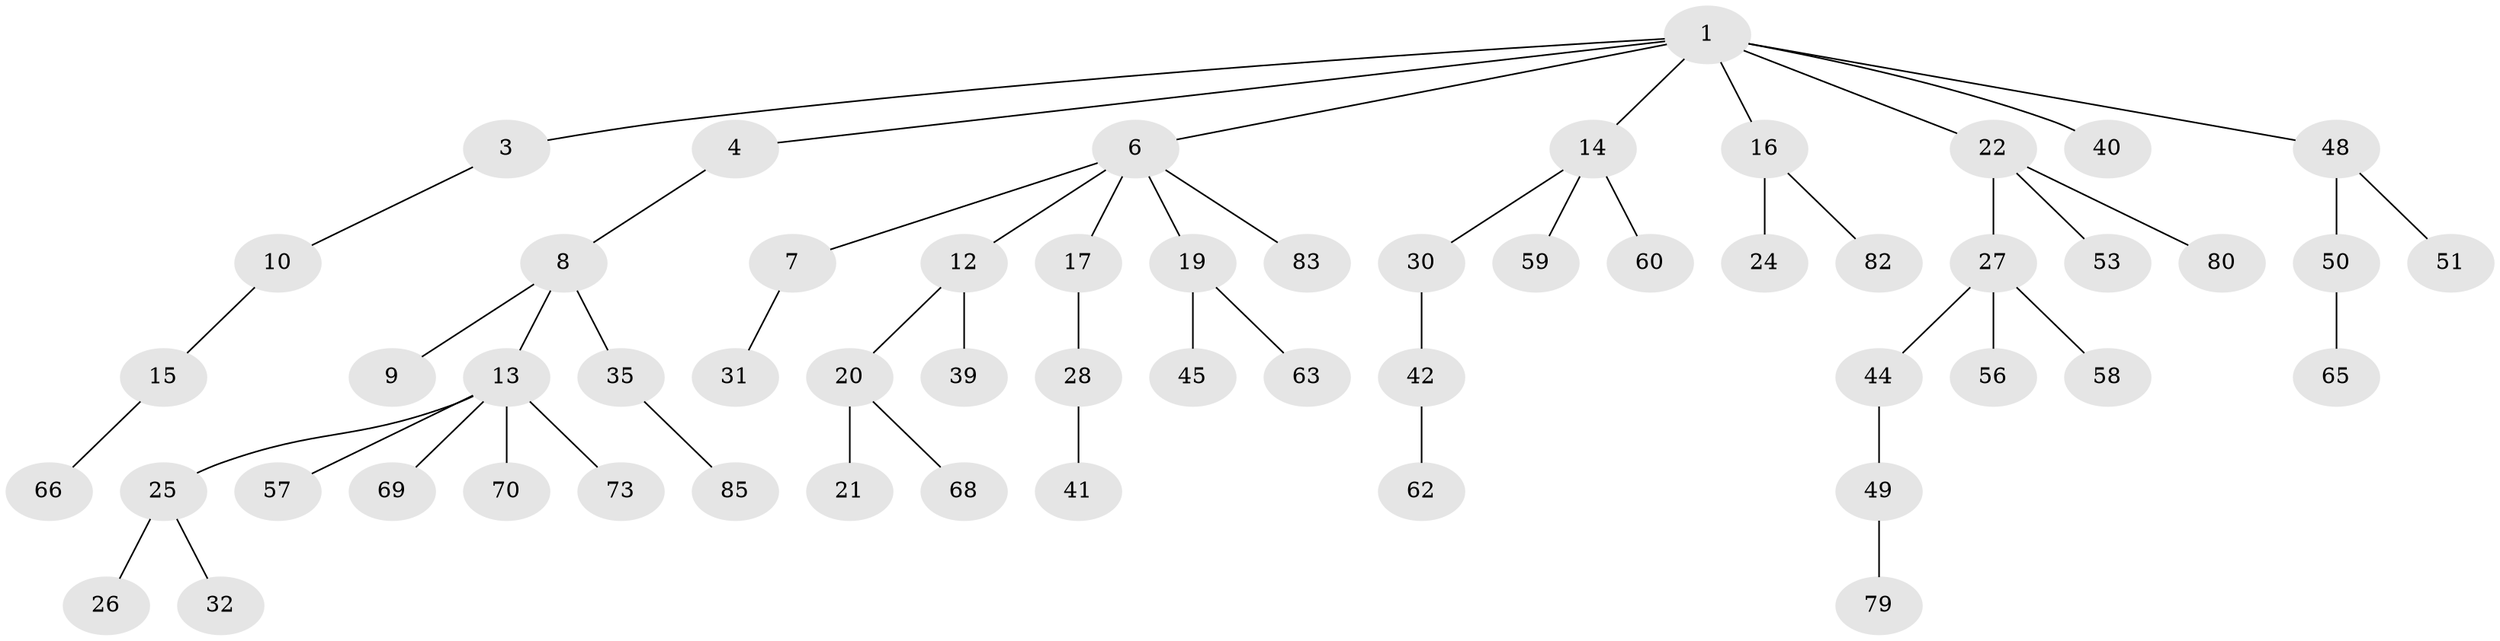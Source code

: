 // original degree distribution, {4: 0.07058823529411765, 6: 0.023529411764705882, 3: 0.1411764705882353, 2: 0.3176470588235294, 1: 0.43529411764705883, 5: 0.011764705882352941}
// Generated by graph-tools (version 1.1) at 2025/11/02/27/25 16:11:28]
// undirected, 56 vertices, 55 edges
graph export_dot {
graph [start="1"]
  node [color=gray90,style=filled];
  1 [super="+2"];
  3 [super="+5"];
  4;
  6 [super="+11"];
  7 [super="+64"];
  8 [super="+71"];
  9 [super="+47"];
  10;
  12;
  13 [super="+43"];
  14 [super="+18"];
  15 [super="+52"];
  16 [super="+46"];
  17;
  19 [super="+38"];
  20 [super="+23"];
  21;
  22 [super="+29"];
  24;
  25 [super="+55"];
  26 [super="+34"];
  27 [super="+33"];
  28 [super="+37"];
  30 [super="+36"];
  31;
  32 [super="+54"];
  35 [super="+81"];
  39 [super="+61"];
  40 [super="+76"];
  41;
  42;
  44;
  45;
  48;
  49 [super="+74"];
  50 [super="+67"];
  51;
  53;
  56;
  57;
  58 [super="+75"];
  59;
  60 [super="+72"];
  62 [super="+84"];
  63;
  65;
  66;
  68;
  69 [super="+78"];
  70;
  73 [super="+77"];
  79;
  80;
  82;
  83;
  85;
  1 -- 16;
  1 -- 40;
  1 -- 48;
  1 -- 3;
  1 -- 4;
  1 -- 6;
  1 -- 22;
  1 -- 14;
  3 -- 10;
  4 -- 8;
  6 -- 7;
  6 -- 17;
  6 -- 19;
  6 -- 83;
  6 -- 12;
  7 -- 31;
  8 -- 9;
  8 -- 13;
  8 -- 35;
  10 -- 15;
  12 -- 20;
  12 -- 39;
  13 -- 25;
  13 -- 70;
  13 -- 73;
  13 -- 69;
  13 -- 57;
  14 -- 30;
  14 -- 59;
  14 -- 60;
  15 -- 66;
  16 -- 24;
  16 -- 82;
  17 -- 28;
  19 -- 45;
  19 -- 63;
  20 -- 21;
  20 -- 68;
  22 -- 27;
  22 -- 80;
  22 -- 53;
  25 -- 26;
  25 -- 32;
  27 -- 44;
  27 -- 56;
  27 -- 58;
  28 -- 41;
  30 -- 42;
  35 -- 85;
  42 -- 62;
  44 -- 49;
  48 -- 50;
  48 -- 51;
  49 -- 79;
  50 -- 65;
}
